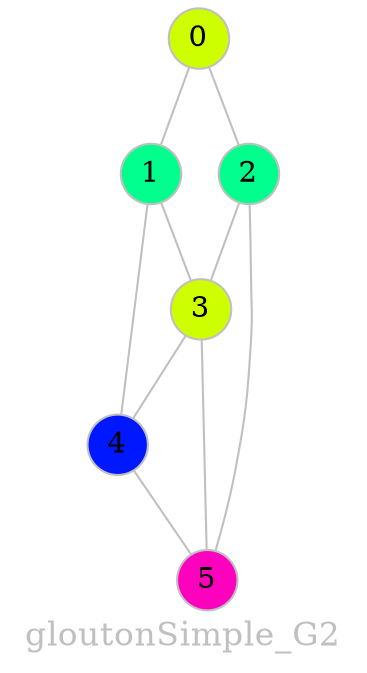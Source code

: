 graph gloutonSimple_G2 {
	graph [bgcolor="#ffffff00" fontcolor=grey fontsize=16 label=gloutonSimple_G2 overlap=false]
	node [color=grey fixedsize=true fontsize=14 shape=circle style=filled width=0.4]
	edge [arrowsize=0.7 color=grey fontcolor=grey fontsize=12]
	node [fillcolor="#cdff00"]
	0
	node [fillcolor="#00ff8c"]
	1
	node [fillcolor="#00ff8c"]
	2
	node [fillcolor="#cdff00"]
	3
	node [fillcolor="#0018ff"]
	4
	node [fillcolor="#ff00bf"]
	5
	0 -- 1
	0 -- 2
	1 -- 3
	1 -- 4
	2 -- 3
	2 -- 5
	3 -- 4
	3 -- 5
	4 -- 5
}
